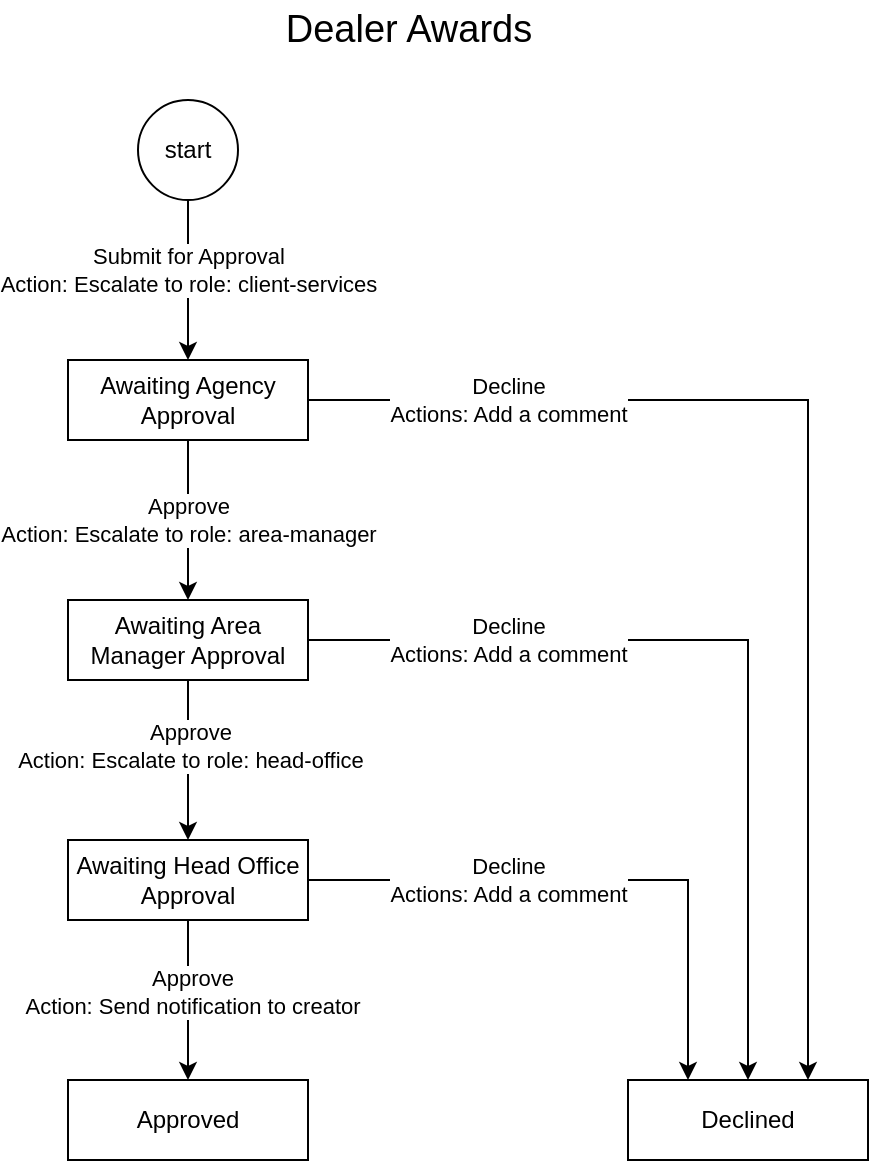 <mxfile version="21.5.2" type="github">
  <diagram name="Page-1" id="_NH3yeCqxfwpX1qye_p6">
    <mxGraphModel dx="1434" dy="1965" grid="1" gridSize="10" guides="1" tooltips="1" connect="1" arrows="1" fold="1" page="1" pageScale="1" pageWidth="827" pageHeight="1169" math="0" shadow="0">
      <root>
        <mxCell id="0" />
        <mxCell id="1" parent="0" />
        <mxCell id="pUdO_7wYcXvHMlARJtRn-1" value="Dealer Awards" style="text;html=1;strokeColor=none;fillColor=none;align=center;verticalAlign=middle;rounded=0;fontSize=19;" vertex="1" parent="1">
          <mxGeometry x="340" y="-20" width="60" height="30" as="geometry" />
        </mxCell>
        <mxCell id="pUdO_7wYcXvHMlARJtRn-2" style="edgeStyle=orthogonalEdgeStyle;rounded=0;orthogonalLoop=1;jettySize=auto;html=1;exitX=0.5;exitY=1;exitDx=0;exitDy=0;entryX=0.5;entryY=0;entryDx=0;entryDy=0;" edge="1" parent="1" source="pUdO_7wYcXvHMlARJtRn-4" target="pUdO_7wYcXvHMlARJtRn-8">
          <mxGeometry relative="1" as="geometry" />
        </mxCell>
        <mxCell id="pUdO_7wYcXvHMlARJtRn-3" value="Submit for Approval&lt;br&gt;Action: Escalate to role: client-services" style="edgeLabel;html=1;align=center;verticalAlign=middle;resizable=0;points=[];" vertex="1" connectable="0" parent="pUdO_7wYcXvHMlARJtRn-2">
          <mxGeometry x="-0.36" y="-1" relative="1" as="geometry">
            <mxPoint x="1" y="9" as="offset" />
          </mxGeometry>
        </mxCell>
        <mxCell id="pUdO_7wYcXvHMlARJtRn-4" value="start" style="ellipse;whiteSpace=wrap;html=1;" vertex="1" parent="1">
          <mxGeometry x="235" y="30" width="50" height="50" as="geometry" />
        </mxCell>
        <mxCell id="pUdO_7wYcXvHMlARJtRn-5" value="Approve&lt;br&gt;Action: Escalate to role: area-manager" style="edgeStyle=orthogonalEdgeStyle;rounded=0;orthogonalLoop=1;jettySize=auto;html=1;exitX=0.5;exitY=1;exitDx=0;exitDy=0;" edge="1" parent="1" source="pUdO_7wYcXvHMlARJtRn-8" target="pUdO_7wYcXvHMlARJtRn-13">
          <mxGeometry relative="1" as="geometry" />
        </mxCell>
        <mxCell id="pUdO_7wYcXvHMlARJtRn-6" style="edgeStyle=orthogonalEdgeStyle;rounded=0;orthogonalLoop=1;jettySize=auto;html=1;exitX=1;exitY=0.5;exitDx=0;exitDy=0;entryX=0.75;entryY=0;entryDx=0;entryDy=0;" edge="1" parent="1" source="pUdO_7wYcXvHMlARJtRn-8" target="pUdO_7wYcXvHMlARJtRn-20">
          <mxGeometry relative="1" as="geometry" />
        </mxCell>
        <mxCell id="pUdO_7wYcXvHMlARJtRn-7" value="Decline&lt;br&gt;Actions: Add a comment" style="edgeLabel;html=1;align=center;verticalAlign=middle;resizable=0;points=[];" vertex="1" connectable="0" parent="pUdO_7wYcXvHMlARJtRn-6">
          <mxGeometry x="-0.221" y="2" relative="1" as="geometry">
            <mxPoint x="-130" y="2" as="offset" />
          </mxGeometry>
        </mxCell>
        <mxCell id="pUdO_7wYcXvHMlARJtRn-8" value="Awaiting Agency Approval" style="rounded=0;whiteSpace=wrap;html=1;" vertex="1" parent="1">
          <mxGeometry x="200" y="160" width="120" height="40" as="geometry" />
        </mxCell>
        <mxCell id="pUdO_7wYcXvHMlARJtRn-9" style="edgeStyle=orthogonalEdgeStyle;rounded=0;orthogonalLoop=1;jettySize=auto;html=1;exitX=0.5;exitY=1;exitDx=0;exitDy=0;" edge="1" parent="1" source="pUdO_7wYcXvHMlARJtRn-13" target="pUdO_7wYcXvHMlARJtRn-18">
          <mxGeometry relative="1" as="geometry" />
        </mxCell>
        <mxCell id="pUdO_7wYcXvHMlARJtRn-10" value="Approve&lt;br style=&quot;border-color: var(--border-color);&quot;&gt;Action: Escalate to role: head-office" style="edgeLabel;html=1;align=center;verticalAlign=middle;resizable=0;points=[];" vertex="1" connectable="0" parent="pUdO_7wYcXvHMlARJtRn-9">
          <mxGeometry x="-0.175" y="1" relative="1" as="geometry">
            <mxPoint as="offset" />
          </mxGeometry>
        </mxCell>
        <mxCell id="pUdO_7wYcXvHMlARJtRn-11" style="edgeStyle=orthogonalEdgeStyle;rounded=0;orthogonalLoop=1;jettySize=auto;html=1;exitX=1;exitY=0.5;exitDx=0;exitDy=0;entryX=0.5;entryY=0;entryDx=0;entryDy=0;" edge="1" parent="1" source="pUdO_7wYcXvHMlARJtRn-13" target="pUdO_7wYcXvHMlARJtRn-20">
          <mxGeometry relative="1" as="geometry" />
        </mxCell>
        <mxCell id="pUdO_7wYcXvHMlARJtRn-12" value="Decline&lt;br style=&quot;border-color: var(--border-color);&quot;&gt;Actions: Add a comment" style="edgeLabel;html=1;align=center;verticalAlign=middle;resizable=0;points=[];" vertex="1" connectable="0" parent="pUdO_7wYcXvHMlARJtRn-11">
          <mxGeometry x="-0.006" y="1" relative="1" as="geometry">
            <mxPoint x="-119" y="1" as="offset" />
          </mxGeometry>
        </mxCell>
        <mxCell id="pUdO_7wYcXvHMlARJtRn-13" value="Awaiting Area Manager Approval" style="rounded=0;whiteSpace=wrap;html=1;" vertex="1" parent="1">
          <mxGeometry x="200" y="280" width="120" height="40" as="geometry" />
        </mxCell>
        <mxCell id="pUdO_7wYcXvHMlARJtRn-14" style="edgeStyle=orthogonalEdgeStyle;rounded=0;orthogonalLoop=1;jettySize=auto;html=1;exitX=1;exitY=0.5;exitDx=0;exitDy=0;entryX=0.25;entryY=0;entryDx=0;entryDy=0;" edge="1" parent="1" source="pUdO_7wYcXvHMlARJtRn-18" target="pUdO_7wYcXvHMlARJtRn-20">
          <mxGeometry relative="1" as="geometry" />
        </mxCell>
        <mxCell id="pUdO_7wYcXvHMlARJtRn-15" value="Decline&lt;br style=&quot;border-color: var(--border-color);&quot;&gt;Actions: Add a comment" style="edgeLabel;html=1;align=center;verticalAlign=middle;resizable=0;points=[];" vertex="1" connectable="0" parent="pUdO_7wYcXvHMlARJtRn-14">
          <mxGeometry x="0.391" y="1" relative="1" as="geometry">
            <mxPoint x="-91" y="-12" as="offset" />
          </mxGeometry>
        </mxCell>
        <mxCell id="pUdO_7wYcXvHMlARJtRn-16" style="edgeStyle=orthogonalEdgeStyle;rounded=0;orthogonalLoop=1;jettySize=auto;html=1;exitX=0.5;exitY=1;exitDx=0;exitDy=0;entryX=0.5;entryY=0;entryDx=0;entryDy=0;" edge="1" parent="1" source="pUdO_7wYcXvHMlARJtRn-18" target="pUdO_7wYcXvHMlARJtRn-19">
          <mxGeometry relative="1" as="geometry" />
        </mxCell>
        <mxCell id="pUdO_7wYcXvHMlARJtRn-17" value="Approve&lt;br style=&quot;border-color: var(--border-color);&quot;&gt;Action: Send notification to creator" style="edgeLabel;html=1;align=center;verticalAlign=middle;resizable=0;points=[];" vertex="1" connectable="0" parent="pUdO_7wYcXvHMlARJtRn-16">
          <mxGeometry x="-0.1" y="2" relative="1" as="geometry">
            <mxPoint as="offset" />
          </mxGeometry>
        </mxCell>
        <mxCell id="pUdO_7wYcXvHMlARJtRn-18" value="Awaiting Head Office Approval" style="rounded=0;whiteSpace=wrap;html=1;" vertex="1" parent="1">
          <mxGeometry x="200" y="400" width="120" height="40" as="geometry" />
        </mxCell>
        <mxCell id="pUdO_7wYcXvHMlARJtRn-19" value="Approved" style="rounded=0;whiteSpace=wrap;html=1;" vertex="1" parent="1">
          <mxGeometry x="200" y="520" width="120" height="40" as="geometry" />
        </mxCell>
        <mxCell id="pUdO_7wYcXvHMlARJtRn-20" value="Declined" style="rounded=0;whiteSpace=wrap;html=1;" vertex="1" parent="1">
          <mxGeometry x="480" y="520" width="120" height="40" as="geometry" />
        </mxCell>
      </root>
    </mxGraphModel>
  </diagram>
</mxfile>

